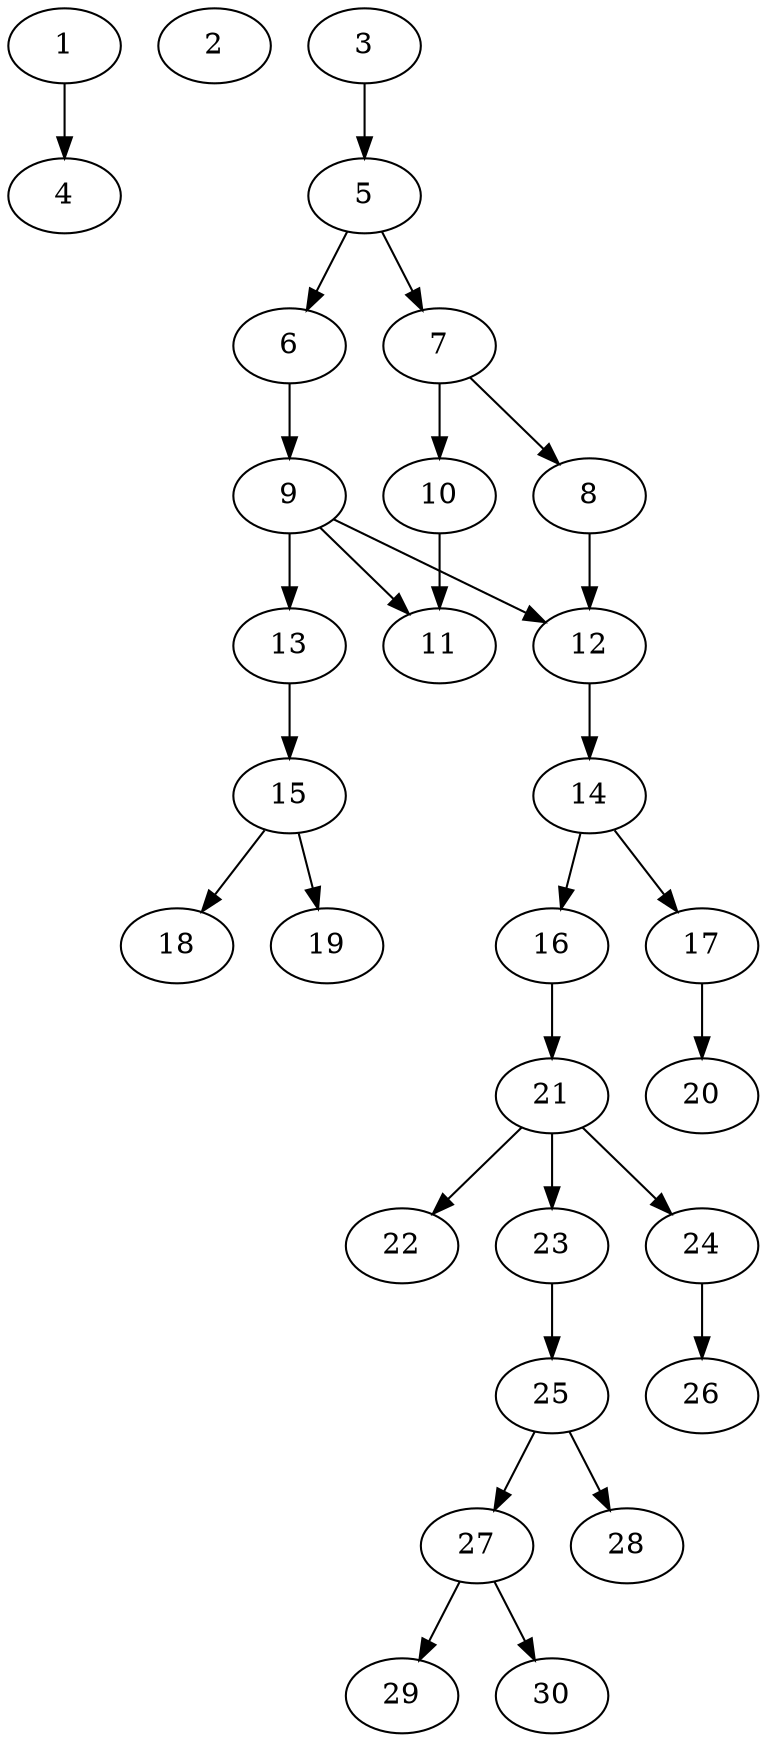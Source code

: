 // DAG automatically generated by daggen at Tue Aug  6 16:27:24 2019
// ./daggen --dot -n 30 --ccr 0.3 --fat 0.4 --regular 0.5 --density 0.5 --mindata 5242880 --maxdata 52428800 
digraph G {
  1 [size="115937280", alpha="0.12", expect_size="34781184"] 
  1 -> 4 [size ="34781184"]
  2 [size="85234347", alpha="0.07", expect_size="25570304"] 
  3 [size="87517867", alpha="0.07", expect_size="26255360"] 
  3 -> 5 [size ="26255360"]
  4 [size="122661547", alpha="0.18", expect_size="36798464"] 
  5 [size="18722133", alpha="0.12", expect_size="5616640"] 
  5 -> 6 [size ="5616640"]
  5 -> 7 [size ="5616640"]
  6 [size="64925013", alpha="0.19", expect_size="19477504"] 
  6 -> 9 [size ="19477504"]
  7 [size="120115200", alpha="0.04", expect_size="36034560"] 
  7 -> 8 [size ="36034560"]
  7 -> 10 [size ="36034560"]
  8 [size="40645973", alpha="0.20", expect_size="12193792"] 
  8 -> 12 [size ="12193792"]
  9 [size="71519573", alpha="0.04", expect_size="21455872"] 
  9 -> 11 [size ="21455872"]
  9 -> 12 [size ="21455872"]
  9 -> 13 [size ="21455872"]
  10 [size="174513493", alpha="0.09", expect_size="52354048"] 
  10 -> 11 [size ="52354048"]
  11 [size="67682987", alpha="0.14", expect_size="20304896"] 
  12 [size="165843627", alpha="0.20", expect_size="49753088"] 
  12 -> 14 [size ="49753088"]
  13 [size="62361600", alpha="0.02", expect_size="18708480"] 
  13 -> 15 [size ="18708480"]
  14 [size="115589120", alpha="0.01", expect_size="34676736"] 
  14 -> 16 [size ="34676736"]
  14 -> 17 [size ="34676736"]
  15 [size="101672960", alpha="0.04", expect_size="30501888"] 
  15 -> 18 [size ="30501888"]
  15 -> 19 [size ="30501888"]
  16 [size="37713920", alpha="0.10", expect_size="11314176"] 
  16 -> 21 [size ="11314176"]
  17 [size="31300267", alpha="0.09", expect_size="9390080"] 
  17 -> 20 [size ="9390080"]
  18 [size="64242347", alpha="0.03", expect_size="19272704"] 
  19 [size="63208107", alpha="0.16", expect_size="18962432"] 
  20 [size="92183893", alpha="0.18", expect_size="27655168"] 
  21 [size="166031360", alpha="0.12", expect_size="49809408"] 
  21 -> 22 [size ="49809408"]
  21 -> 23 [size ="49809408"]
  21 -> 24 [size ="49809408"]
  22 [size="120364373", alpha="0.15", expect_size="36109312"] 
  23 [size="118698667", alpha="0.06", expect_size="35609600"] 
  23 -> 25 [size ="35609600"]
  24 [size="133737813", alpha="0.12", expect_size="40121344"] 
  24 -> 26 [size ="40121344"]
  25 [size="145411413", alpha="0.17", expect_size="43623424"] 
  25 -> 27 [size ="43623424"]
  25 -> 28 [size ="43623424"]
  26 [size="19206827", alpha="0.08", expect_size="5762048"] 
  27 [size="94535680", alpha="0.13", expect_size="28360704"] 
  27 -> 29 [size ="28360704"]
  27 -> 30 [size ="28360704"]
  28 [size="166010880", alpha="0.20", expect_size="49803264"] 
  29 [size="28637867", alpha="0.14", expect_size="8591360"] 
  30 [size="153296213", alpha="0.08", expect_size="45988864"] 
}
